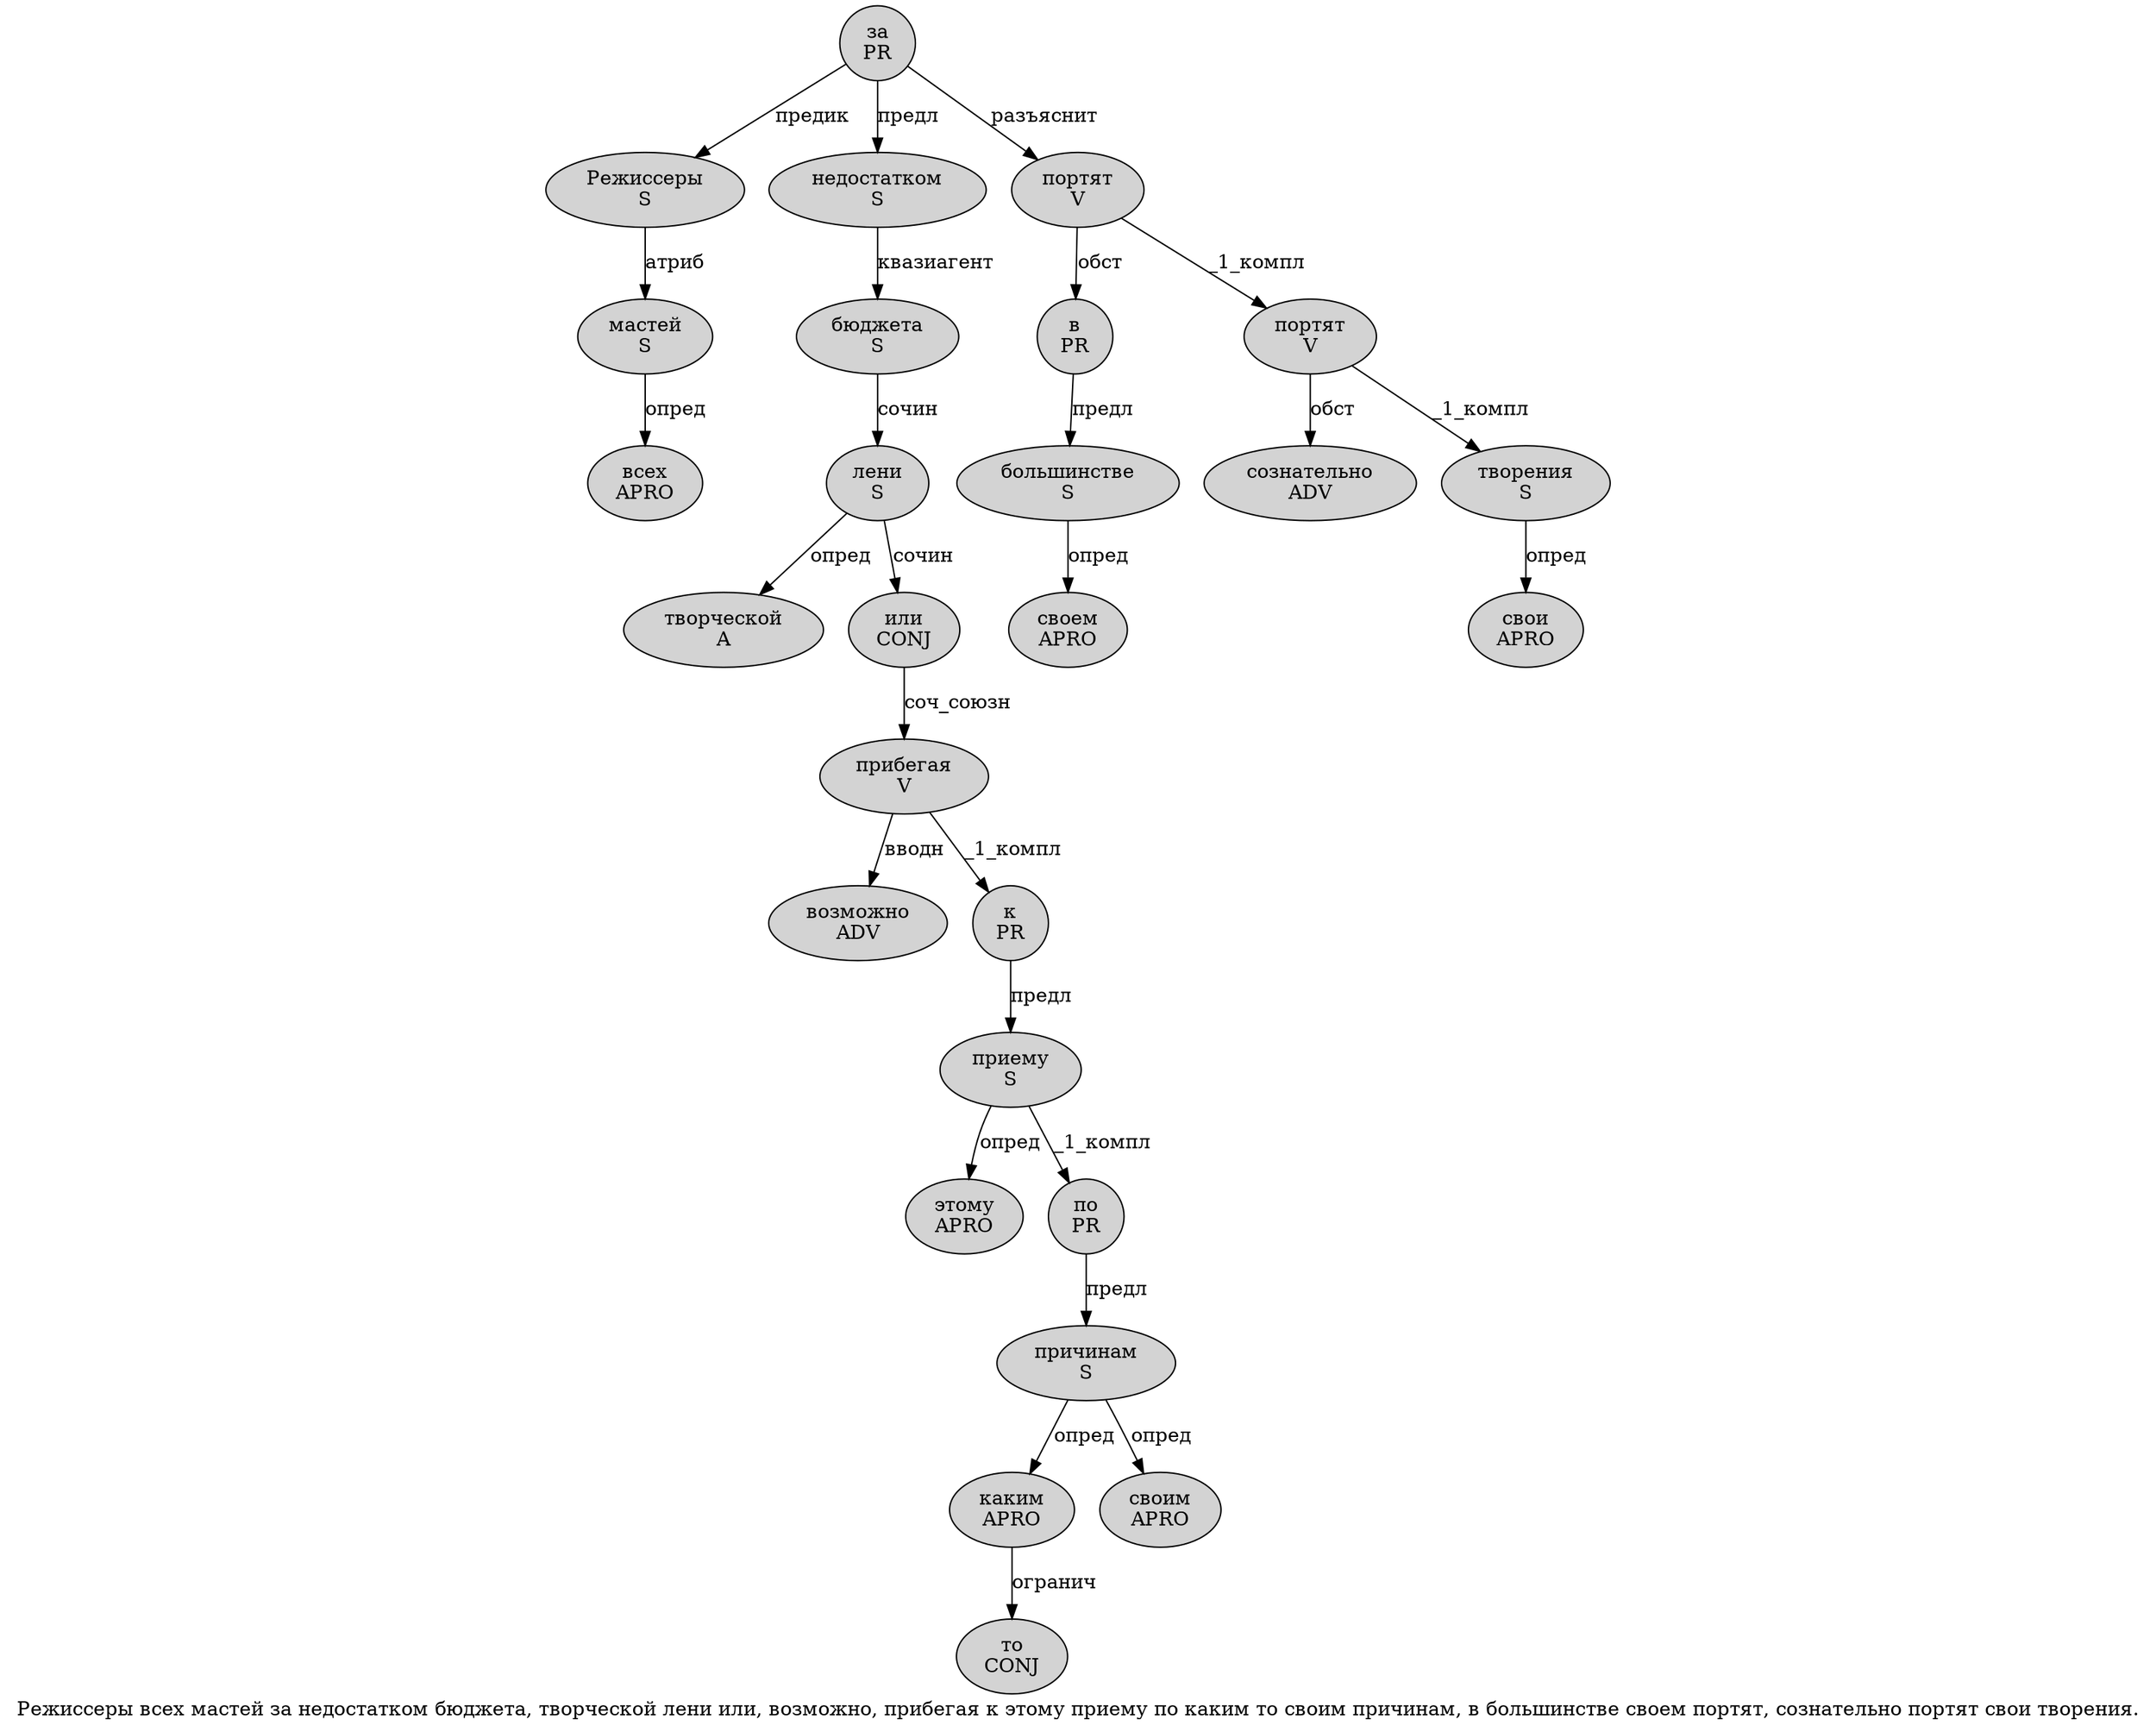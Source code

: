digraph SENTENCE_421 {
	graph [label="Режиссеры всех мастей за недостатком бюджета, творческой лени или, возможно, прибегая к этому приему по каким то своим причинам, в большинстве своем портят, сознательно портят свои творения."]
	node [style=filled]
		0 [label="Режиссеры
S" color="" fillcolor=lightgray penwidth=1 shape=ellipse]
		1 [label="всех
APRO" color="" fillcolor=lightgray penwidth=1 shape=ellipse]
		2 [label="мастей
S" color="" fillcolor=lightgray penwidth=1 shape=ellipse]
		3 [label="за
PR" color="" fillcolor=lightgray penwidth=1 shape=ellipse]
		4 [label="недостатком
S" color="" fillcolor=lightgray penwidth=1 shape=ellipse]
		5 [label="бюджета
S" color="" fillcolor=lightgray penwidth=1 shape=ellipse]
		7 [label="творческой
A" color="" fillcolor=lightgray penwidth=1 shape=ellipse]
		8 [label="лени
S" color="" fillcolor=lightgray penwidth=1 shape=ellipse]
		9 [label="или
CONJ" color="" fillcolor=lightgray penwidth=1 shape=ellipse]
		11 [label="возможно
ADV" color="" fillcolor=lightgray penwidth=1 shape=ellipse]
		13 [label="прибегая
V" color="" fillcolor=lightgray penwidth=1 shape=ellipse]
		14 [label="к
PR" color="" fillcolor=lightgray penwidth=1 shape=ellipse]
		15 [label="этому
APRO" color="" fillcolor=lightgray penwidth=1 shape=ellipse]
		16 [label="приему
S" color="" fillcolor=lightgray penwidth=1 shape=ellipse]
		17 [label="по
PR" color="" fillcolor=lightgray penwidth=1 shape=ellipse]
		18 [label="каким
APRO" color="" fillcolor=lightgray penwidth=1 shape=ellipse]
		19 [label="то
CONJ" color="" fillcolor=lightgray penwidth=1 shape=ellipse]
		20 [label="своим
APRO" color="" fillcolor=lightgray penwidth=1 shape=ellipse]
		21 [label="причинам
S" color="" fillcolor=lightgray penwidth=1 shape=ellipse]
		23 [label="в
PR" color="" fillcolor=lightgray penwidth=1 shape=ellipse]
		24 [label="большинстве
S" color="" fillcolor=lightgray penwidth=1 shape=ellipse]
		25 [label="своем
APRO" color="" fillcolor=lightgray penwidth=1 shape=ellipse]
		26 [label="портят
V" color="" fillcolor=lightgray penwidth=1 shape=ellipse]
		28 [label="сознательно
ADV" color="" fillcolor=lightgray penwidth=1 shape=ellipse]
		29 [label="портят
V" color="" fillcolor=lightgray penwidth=1 shape=ellipse]
		30 [label="свои
APRO" color="" fillcolor=lightgray penwidth=1 shape=ellipse]
		31 [label="творения
S" color="" fillcolor=lightgray penwidth=1 shape=ellipse]
			5 -> 8 [label="сочин"]
			2 -> 1 [label="опред"]
			4 -> 5 [label="квазиагент"]
			13 -> 11 [label="вводн"]
			13 -> 14 [label="_1_компл"]
			3 -> 0 [label="предик"]
			3 -> 4 [label="предл"]
			3 -> 26 [label="разъяснит"]
			8 -> 7 [label="опред"]
			8 -> 9 [label="сочин"]
			17 -> 21 [label="предл"]
			26 -> 23 [label="обст"]
			26 -> 29 [label="_1_компл"]
			29 -> 28 [label="обст"]
			29 -> 31 [label="_1_компл"]
			21 -> 18 [label="опред"]
			21 -> 20 [label="опред"]
			18 -> 19 [label="огранич"]
			16 -> 15 [label="опред"]
			16 -> 17 [label="_1_компл"]
			9 -> 13 [label="соч_союзн"]
			0 -> 2 [label="атриб"]
			31 -> 30 [label="опред"]
			24 -> 25 [label="опред"]
			23 -> 24 [label="предл"]
			14 -> 16 [label="предл"]
}
